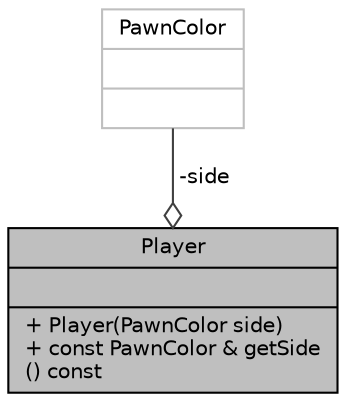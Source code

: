 digraph "Player"
{
 // LATEX_PDF_SIZE
  bgcolor="transparent";
  edge [fontname="Helvetica",fontsize="10",labelfontname="Helvetica",labelfontsize="10"];
  node [fontname="Helvetica",fontsize="10",shape=record];
  Node1 [label="{Player\n||+  Player(PawnColor side)\l+ const PawnColor & getSide\l() const\l}",height=0.2,width=0.4,color="black", fillcolor="grey75", style="filled", fontcolor="black",tooltip=" "];
  Node2 -> Node1 [color="grey25",fontsize="10",style="solid",label=" -side" ,arrowhead="odiamond",fontname="Helvetica"];
  Node2 [label="{PawnColor\n||}",height=0.2,width=0.4,color="grey75",tooltip=" "];
}
